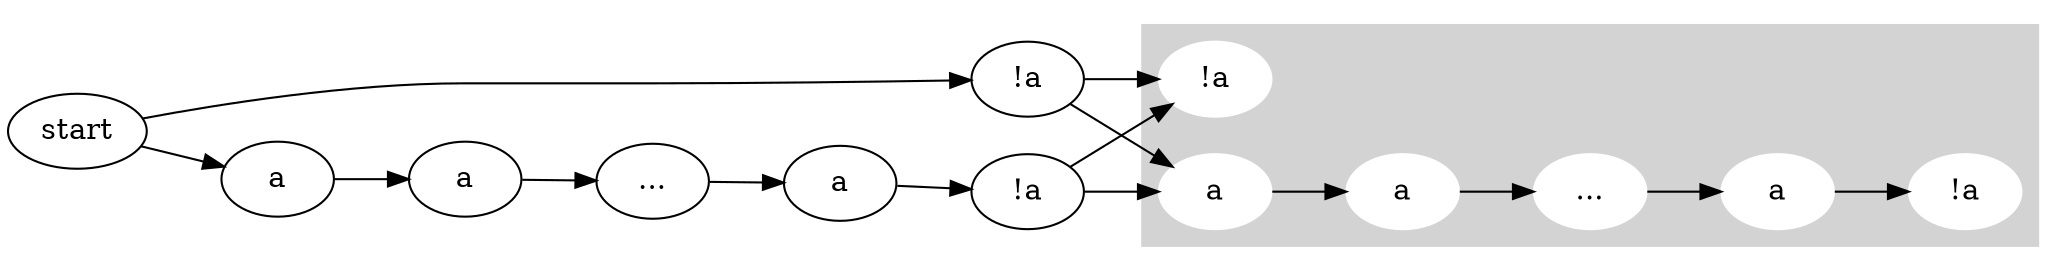 digraph G {
	rankdir=LR
	start [label=start]
	0 [label="!a"]
	start -> 0
	1 [label=a]
	start -> 1
	2 [label=a]
	1 -> 2
	3 [label="..."]
	2 -> 3
	4 [label=a]
	3 -> 4
	5 [label="!a"]
	4 -> 5
	subgraph cluster_0 {
		node [color=white style=filled]
		6 [label="!a"]
		7 [label=a]
		8 [label=a]
		7 -> 8
		9 [label="..."]
		8 -> 9
		10 [label=a]
		9 -> 10
		11 [label="!a"]
		10 -> 11
		color=lightgrey style=filled
	}
	0 -> 6
	5 -> 6
	0 -> 7
	5 -> 7
}
